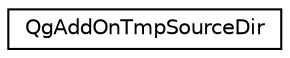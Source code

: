 digraph "Graphical Class Hierarchy"
{
 // LATEX_PDF_SIZE
  edge [fontname="Helvetica",fontsize="10",labelfontname="Helvetica",labelfontsize="10"];
  node [fontname="Helvetica",fontsize="10",shape=record];
  rankdir="LR";
  Node0 [label="QgAddOnTmpSourceDir",height=0.2,width=0.4,color="black", fillcolor="white", style="filled",URL="$classQgAddOnTmpSourceDir.html",tooltip=" "];
}
